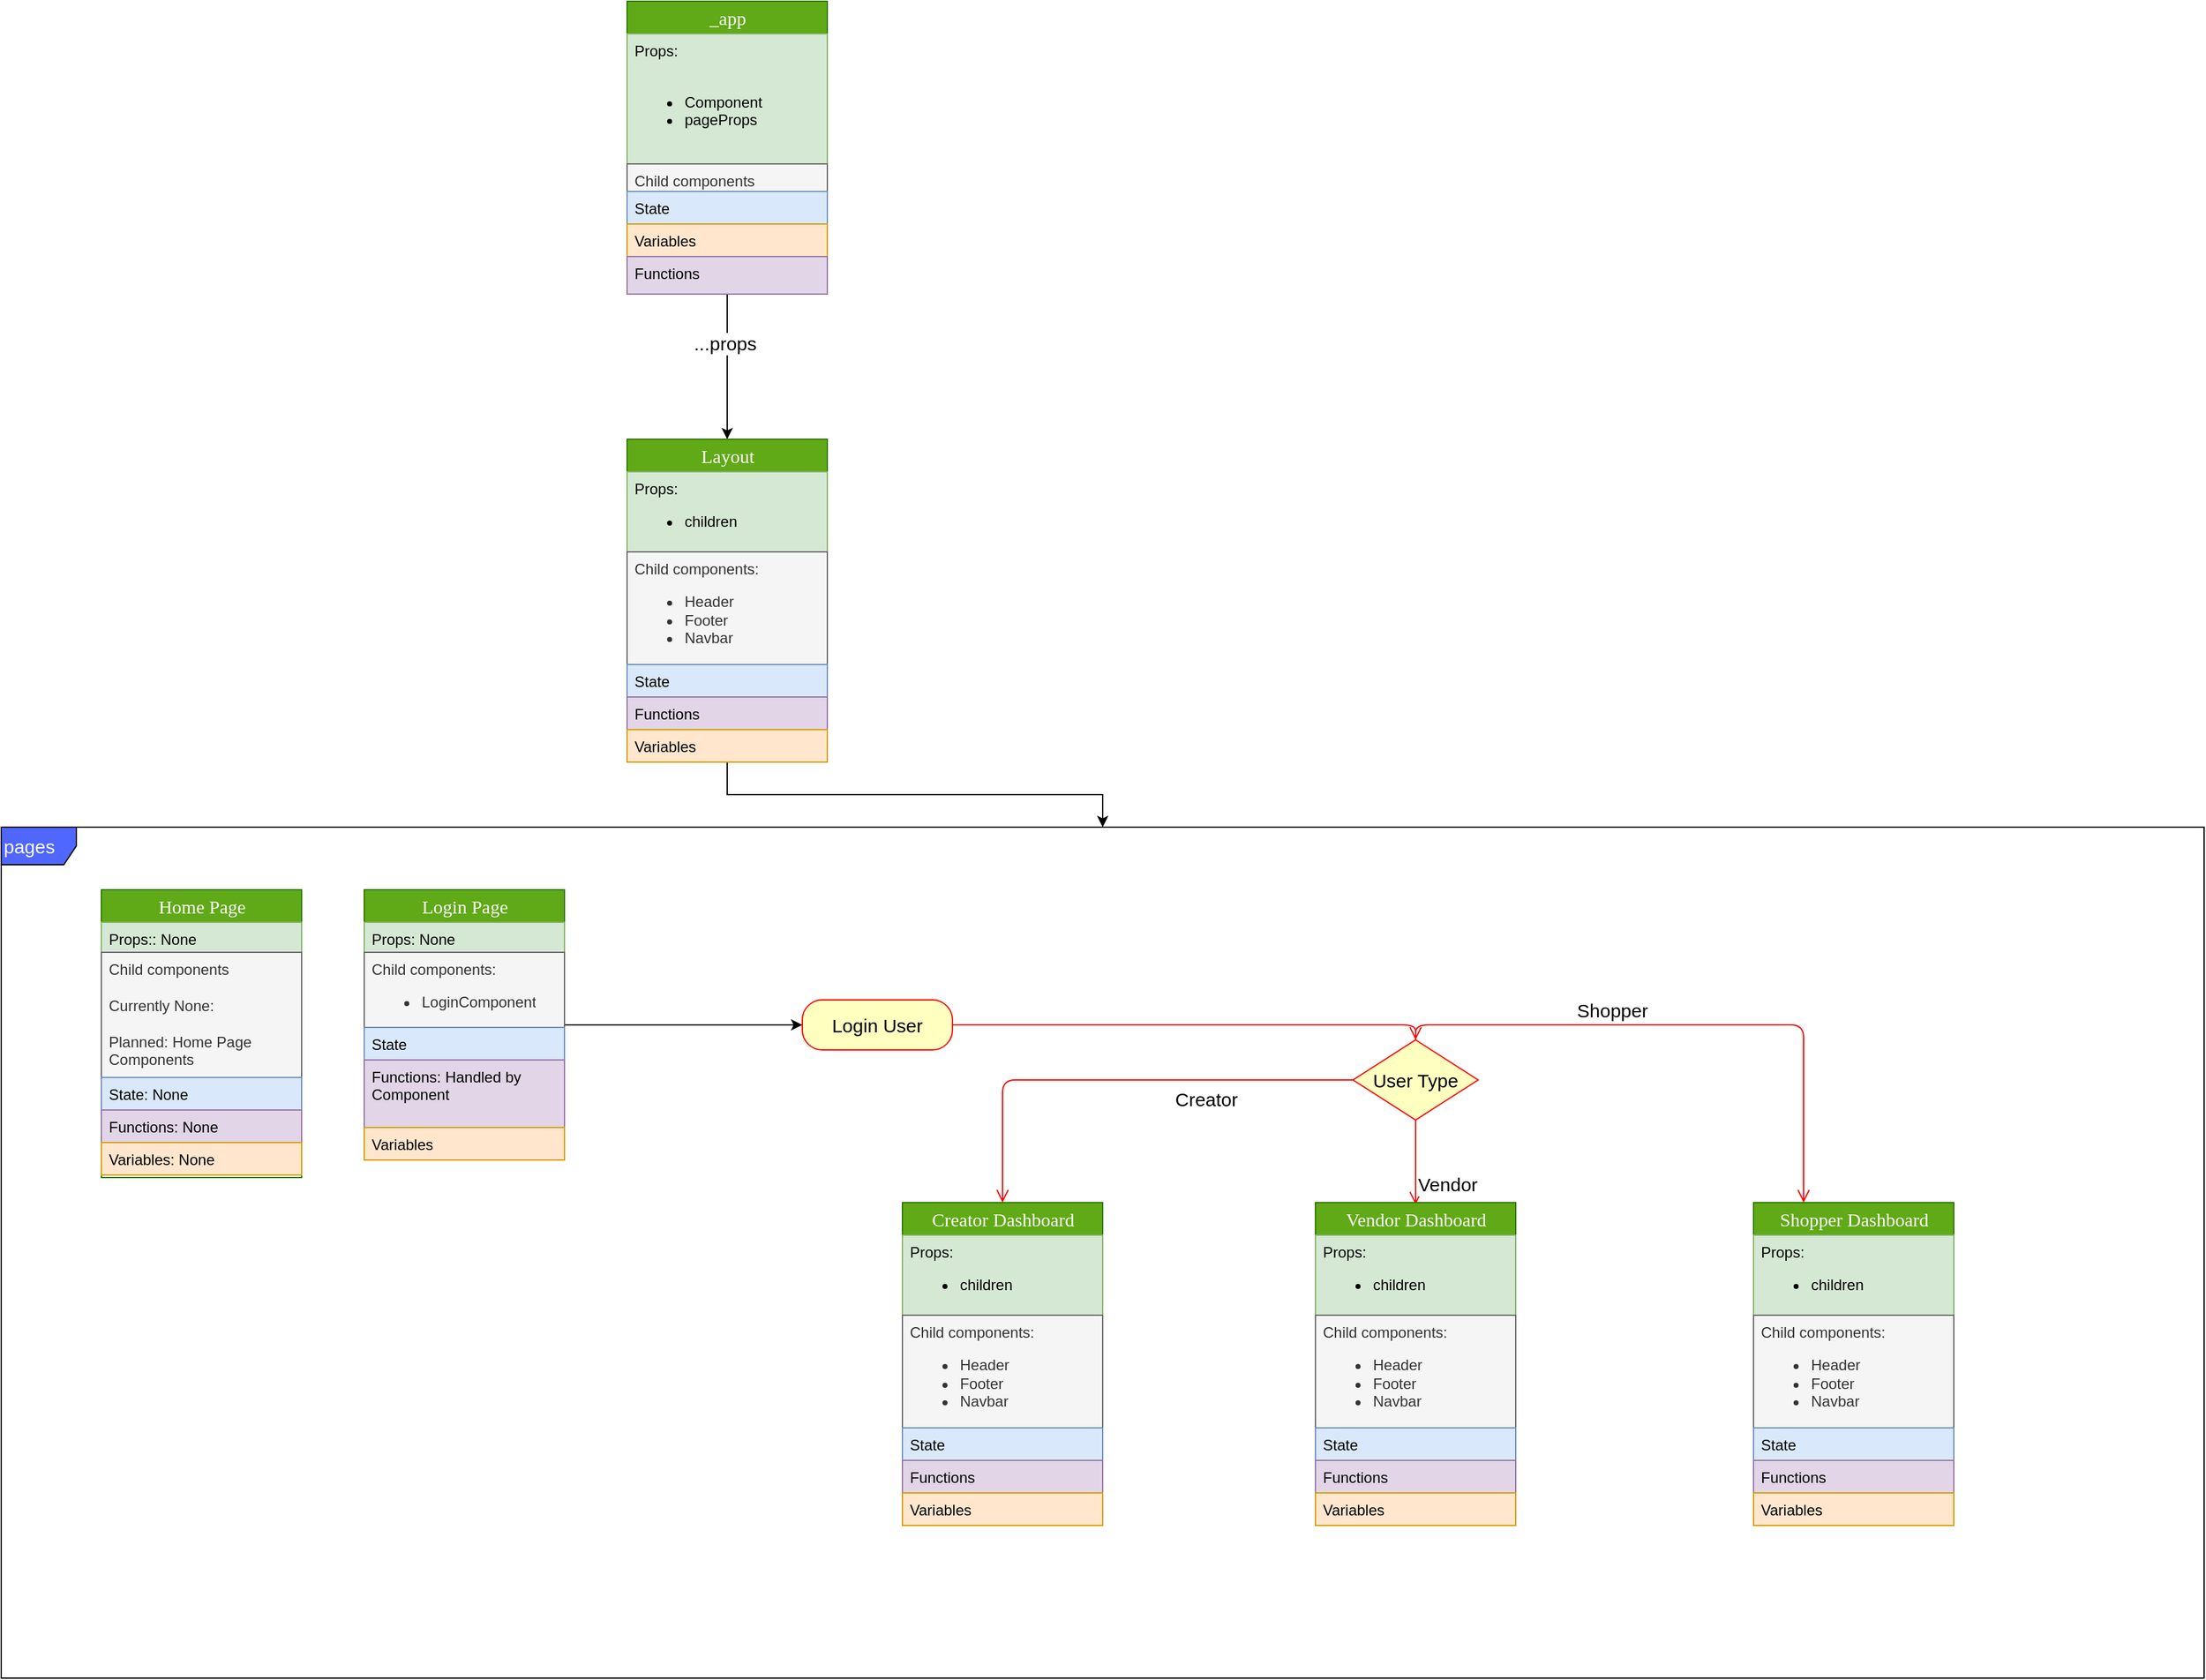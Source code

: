 <mxfile version="14.9.4" type="github">
  <diagram name="Page-1" id="c4acf3e9-155e-7222-9cf6-157b1a14988f">
    <mxGraphModel dx="3064" dy="787" grid="1" gridSize="10" guides="1" tooltips="1" connect="1" arrows="1" fold="1" page="1" pageScale="1" pageWidth="850" pageHeight="1100" background="none" math="0" shadow="0">
      <root>
        <mxCell id="0" />
        <mxCell id="1" parent="0" />
        <mxCell id="QjU3JXXY-2pWFs3UZOMo-84" value="&lt;font color=&quot;#ffffff&quot;&gt;pages&lt;/font&gt;" style="shape=umlFrame;whiteSpace=wrap;html=1;rounded=0;sketch=0;fontSize=15;fillColor=#4F67FF;align=left;" vertex="1" parent="1">
          <mxGeometry x="-100" y="940" width="1760" height="680" as="geometry" />
        </mxCell>
        <mxCell id="QjU3JXXY-2pWFs3UZOMo-28" style="edgeStyle=orthogonalEdgeStyle;rounded=0;orthogonalLoop=1;jettySize=auto;html=1;entryX=0.5;entryY=0;entryDx=0;entryDy=0;fontSize=15;" edge="1" parent="1" source="QjU3JXXY-2pWFs3UZOMo-2" target="QjU3JXXY-2pWFs3UZOMo-15">
          <mxGeometry relative="1" as="geometry" />
        </mxCell>
        <mxCell id="QjU3JXXY-2pWFs3UZOMo-29" value="...props" style="edgeLabel;html=1;align=center;verticalAlign=middle;resizable=0;points=[];fontSize=15;" vertex="1" connectable="0" parent="QjU3JXXY-2pWFs3UZOMo-28">
          <mxGeometry x="-0.336" y="-2" relative="1" as="geometry">
            <mxPoint as="offset" />
          </mxGeometry>
        </mxCell>
        <mxCell id="QjU3JXXY-2pWFs3UZOMo-2" value="_app" style="swimlane;html=1;fontStyle=0;childLayout=stackLayout;horizontal=1;startSize=26;fillColor=#60a917;horizontalStack=0;resizeParent=1;resizeLast=0;collapsible=1;marginBottom=0;swimlaneFillColor=#ffffff;rounded=0;shadow=0;comic=0;labelBackgroundColor=none;strokeWidth=1;fontFamily=Verdana;fontSize=15;align=center;strokeColor=#2D7600;fontColor=#ffffff;" vertex="1" parent="1">
          <mxGeometry x="400" y="280" width="160" height="234" as="geometry" />
        </mxCell>
        <mxCell id="QjU3JXXY-2pWFs3UZOMo-27" value="Props:&lt;br&gt;&lt;br&gt;&lt;ul&gt;&lt;li&gt;Component&lt;/li&gt;&lt;li&gt;pageProps&lt;/li&gt;&lt;/ul&gt;" style="text;html=1;strokeColor=#82b366;align=left;verticalAlign=top;spacingLeft=4;spacingRight=4;whiteSpace=wrap;overflow=hidden;rotatable=0;points=[[0,0.5],[1,0.5]];portConstraint=eastwest;sketch=0;rounded=0;fillColor=#d5e8d4;" vertex="1" parent="QjU3JXXY-2pWFs3UZOMo-2">
          <mxGeometry y="26" width="160" height="104" as="geometry" />
        </mxCell>
        <mxCell id="QjU3JXXY-2pWFs3UZOMo-3" value="Child components" style="text;html=1;strokeColor=#666666;align=left;verticalAlign=top;spacingLeft=4;spacingRight=4;whiteSpace=wrap;overflow=hidden;rotatable=0;points=[[0,0.5],[1,0.5]];portConstraint=eastwest;sketch=0;rounded=0;fillColor=#f5f5f5;fontColor=#333333;" vertex="1" parent="QjU3JXXY-2pWFs3UZOMo-2">
          <mxGeometry y="130" width="160" height="22" as="geometry" />
        </mxCell>
        <mxCell id="QjU3JXXY-2pWFs3UZOMo-4" value="State" style="text;html=1;strokeColor=#6c8ebf;fillColor=#dae8fc;align=left;verticalAlign=top;spacingLeft=4;spacingRight=4;whiteSpace=wrap;overflow=hidden;rotatable=0;points=[[0,0.5],[1,0.5]];portConstraint=eastwest;" vertex="1" parent="QjU3JXXY-2pWFs3UZOMo-2">
          <mxGeometry y="152" width="160" height="26" as="geometry" />
        </mxCell>
        <mxCell id="QjU3JXXY-2pWFs3UZOMo-5" value="Variables&amp;nbsp;" style="text;html=1;strokeColor=#d79b00;fillColor=#ffe6cc;align=left;verticalAlign=top;spacingLeft=4;spacingRight=4;whiteSpace=wrap;overflow=hidden;rotatable=0;points=[[0,0.5],[1,0.5]];portConstraint=eastwest;" vertex="1" parent="QjU3JXXY-2pWFs3UZOMo-2">
          <mxGeometry y="178" width="160" height="26" as="geometry" />
        </mxCell>
        <mxCell id="QjU3JXXY-2pWFs3UZOMo-14" value="Functions&lt;br&gt;" style="text;html=1;strokeColor=#9673a6;fillColor=#e1d5e7;align=left;verticalAlign=top;spacingLeft=4;spacingRight=4;whiteSpace=wrap;overflow=hidden;rotatable=0;points=[[0,0.5],[1,0.5]];portConstraint=eastwest;" vertex="1" parent="QjU3JXXY-2pWFs3UZOMo-2">
          <mxGeometry y="204" width="160" height="30" as="geometry" />
        </mxCell>
        <mxCell id="QjU3JXXY-2pWFs3UZOMo-86" style="edgeStyle=orthogonalEdgeStyle;rounded=0;orthogonalLoop=1;jettySize=auto;html=1;fontSize=15;" edge="1" parent="1" source="QjU3JXXY-2pWFs3UZOMo-15" target="QjU3JXXY-2pWFs3UZOMo-84">
          <mxGeometry relative="1" as="geometry" />
        </mxCell>
        <mxCell id="QjU3JXXY-2pWFs3UZOMo-15" value="Layout" style="swimlane;html=1;fontStyle=0;childLayout=stackLayout;horizontal=1;startSize=26;fillColor=#60a917;horizontalStack=0;resizeParent=1;resizeLast=0;collapsible=1;marginBottom=0;swimlaneFillColor=#ffffff;rounded=0;shadow=0;comic=0;labelBackgroundColor=none;strokeWidth=1;fontFamily=Verdana;fontSize=15;align=center;strokeColor=#2D7600;fontColor=#ffffff;" vertex="1" parent="1">
          <mxGeometry x="400" y="630" width="160" height="258" as="geometry" />
        </mxCell>
        <mxCell id="QjU3JXXY-2pWFs3UZOMo-31" value="Props:&lt;br&gt;&lt;ul&gt;&lt;li&gt;children&lt;/li&gt;&lt;/ul&gt;" style="text;html=1;strokeColor=#82b366;align=left;verticalAlign=top;spacingLeft=4;spacingRight=4;whiteSpace=wrap;overflow=hidden;rotatable=0;points=[[0,0.5],[1,0.5]];portConstraint=eastwest;sketch=0;rounded=0;fillColor=#d5e8d4;" vertex="1" parent="QjU3JXXY-2pWFs3UZOMo-15">
          <mxGeometry y="26" width="160" height="64" as="geometry" />
        </mxCell>
        <mxCell id="QjU3JXXY-2pWFs3UZOMo-16" value="Child components:&lt;br&gt;&lt;ul&gt;&lt;li&gt;Header&lt;/li&gt;&lt;li&gt;Footer&lt;/li&gt;&lt;li&gt;Navbar&lt;/li&gt;&lt;/ul&gt;" style="text;html=1;strokeColor=#666666;align=left;verticalAlign=top;spacingLeft=4;spacingRight=4;whiteSpace=wrap;overflow=hidden;rotatable=0;points=[[0,0.5],[1,0.5]];portConstraint=eastwest;sketch=0;rounded=0;fillColor=#f5f5f5;fontColor=#333333;" vertex="1" parent="QjU3JXXY-2pWFs3UZOMo-15">
          <mxGeometry y="90" width="160" height="90" as="geometry" />
        </mxCell>
        <mxCell id="QjU3JXXY-2pWFs3UZOMo-17" value="State" style="text;html=1;strokeColor=#6c8ebf;fillColor=#dae8fc;align=left;verticalAlign=top;spacingLeft=4;spacingRight=4;whiteSpace=wrap;overflow=hidden;rotatable=0;points=[[0,0.5],[1,0.5]];portConstraint=eastwest;" vertex="1" parent="QjU3JXXY-2pWFs3UZOMo-15">
          <mxGeometry y="180" width="160" height="26" as="geometry" />
        </mxCell>
        <mxCell id="QjU3JXXY-2pWFs3UZOMo-19" value="Functions&lt;br&gt;" style="text;html=1;strokeColor=#9673a6;fillColor=#e1d5e7;align=left;verticalAlign=top;spacingLeft=4;spacingRight=4;whiteSpace=wrap;overflow=hidden;rotatable=0;points=[[0,0.5],[1,0.5]];portConstraint=eastwest;" vertex="1" parent="QjU3JXXY-2pWFs3UZOMo-15">
          <mxGeometry y="206" width="160" height="26" as="geometry" />
        </mxCell>
        <mxCell id="QjU3JXXY-2pWFs3UZOMo-18" value="Variables&amp;nbsp;" style="text;html=1;strokeColor=#d79b00;fillColor=#ffe6cc;align=left;verticalAlign=top;spacingLeft=4;spacingRight=4;whiteSpace=wrap;overflow=hidden;rotatable=0;points=[[0,0.5],[1,0.5]];portConstraint=eastwest;" vertex="1" parent="QjU3JXXY-2pWFs3UZOMo-15">
          <mxGeometry y="232" width="160" height="26" as="geometry" />
        </mxCell>
        <mxCell id="QjU3JXXY-2pWFs3UZOMo-42" value="Home Page" style="swimlane;html=1;fontStyle=0;childLayout=stackLayout;horizontal=1;startSize=26;fillColor=#60a917;horizontalStack=0;resizeParent=1;resizeLast=0;collapsible=1;marginBottom=0;swimlaneFillColor=#ffffff;rounded=0;shadow=0;comic=0;labelBackgroundColor=none;strokeWidth=1;fontFamily=Verdana;fontSize=15;align=center;strokeColor=#2D7600;fontColor=#ffffff;" vertex="1" parent="1">
          <mxGeometry x="-20" y="990" width="160" height="230" as="geometry" />
        </mxCell>
        <mxCell id="QjU3JXXY-2pWFs3UZOMo-43" value="Props:: None&lt;br&gt;" style="text;html=1;strokeColor=#82b366;align=left;verticalAlign=top;spacingLeft=4;spacingRight=4;whiteSpace=wrap;overflow=hidden;rotatable=0;points=[[0,0.5],[1,0.5]];portConstraint=eastwest;sketch=0;rounded=0;fillColor=#d5e8d4;" vertex="1" parent="QjU3JXXY-2pWFs3UZOMo-42">
          <mxGeometry y="26" width="160" height="24" as="geometry" />
        </mxCell>
        <mxCell id="QjU3JXXY-2pWFs3UZOMo-44" value="Child components&lt;br&gt;&lt;br&gt;Currently None:&lt;br&gt;&lt;br&gt;Planned: Home Page Components" style="text;html=1;strokeColor=#666666;align=left;verticalAlign=top;spacingLeft=4;spacingRight=4;whiteSpace=wrap;overflow=hidden;rotatable=0;points=[[0,0.5],[1,0.5]];portConstraint=eastwest;sketch=0;rounded=0;fillColor=#f5f5f5;fontColor=#333333;" vertex="1" parent="QjU3JXXY-2pWFs3UZOMo-42">
          <mxGeometry y="50" width="160" height="100" as="geometry" />
        </mxCell>
        <mxCell id="QjU3JXXY-2pWFs3UZOMo-45" value="State: None" style="text;html=1;strokeColor=#6c8ebf;fillColor=#dae8fc;align=left;verticalAlign=top;spacingLeft=4;spacingRight=4;whiteSpace=wrap;overflow=hidden;rotatable=0;points=[[0,0.5],[1,0.5]];portConstraint=eastwest;" vertex="1" parent="QjU3JXXY-2pWFs3UZOMo-42">
          <mxGeometry y="150" width="160" height="26" as="geometry" />
        </mxCell>
        <mxCell id="QjU3JXXY-2pWFs3UZOMo-46" value="Functions: None" style="text;html=1;strokeColor=#9673a6;fillColor=#e1d5e7;align=left;verticalAlign=top;spacingLeft=4;spacingRight=4;whiteSpace=wrap;overflow=hidden;rotatable=0;points=[[0,0.5],[1,0.5]];portConstraint=eastwest;" vertex="1" parent="QjU3JXXY-2pWFs3UZOMo-42">
          <mxGeometry y="176" width="160" height="26" as="geometry" />
        </mxCell>
        <mxCell id="QjU3JXXY-2pWFs3UZOMo-47" value="Variables: None&lt;br&gt;" style="text;html=1;strokeColor=#d79b00;fillColor=#ffe6cc;align=left;verticalAlign=top;spacingLeft=4;spacingRight=4;whiteSpace=wrap;overflow=hidden;rotatable=0;points=[[0,0.5],[1,0.5]];portConstraint=eastwest;" vertex="1" parent="QjU3JXXY-2pWFs3UZOMo-42">
          <mxGeometry y="202" width="160" height="26" as="geometry" />
        </mxCell>
        <mxCell id="QjU3JXXY-2pWFs3UZOMo-53" value="Shopper Dashboard" style="swimlane;html=1;fontStyle=0;childLayout=stackLayout;horizontal=1;startSize=26;fillColor=#60a917;horizontalStack=0;resizeParent=1;resizeLast=0;collapsible=1;marginBottom=0;swimlaneFillColor=#ffffff;rounded=0;shadow=0;comic=0;labelBackgroundColor=none;strokeWidth=1;fontFamily=Verdana;fontSize=15;align=center;strokeColor=#2D7600;fontColor=#ffffff;" vertex="1" parent="1">
          <mxGeometry x="1300" y="1240" width="160" height="258" as="geometry" />
        </mxCell>
        <mxCell id="QjU3JXXY-2pWFs3UZOMo-54" value="Props:&lt;br&gt;&lt;ul&gt;&lt;li&gt;children&lt;/li&gt;&lt;/ul&gt;" style="text;html=1;strokeColor=#82b366;align=left;verticalAlign=top;spacingLeft=4;spacingRight=4;whiteSpace=wrap;overflow=hidden;rotatable=0;points=[[0,0.5],[1,0.5]];portConstraint=eastwest;sketch=0;rounded=0;fillColor=#d5e8d4;" vertex="1" parent="QjU3JXXY-2pWFs3UZOMo-53">
          <mxGeometry y="26" width="160" height="64" as="geometry" />
        </mxCell>
        <mxCell id="QjU3JXXY-2pWFs3UZOMo-55" value="Child components:&lt;br&gt;&lt;ul&gt;&lt;li&gt;Header&lt;/li&gt;&lt;li&gt;Footer&lt;/li&gt;&lt;li&gt;Navbar&lt;/li&gt;&lt;/ul&gt;" style="text;html=1;strokeColor=#666666;align=left;verticalAlign=top;spacingLeft=4;spacingRight=4;whiteSpace=wrap;overflow=hidden;rotatable=0;points=[[0,0.5],[1,0.5]];portConstraint=eastwest;sketch=0;rounded=0;fillColor=#f5f5f5;fontColor=#333333;" vertex="1" parent="QjU3JXXY-2pWFs3UZOMo-53">
          <mxGeometry y="90" width="160" height="90" as="geometry" />
        </mxCell>
        <mxCell id="QjU3JXXY-2pWFs3UZOMo-56" value="State" style="text;html=1;strokeColor=#6c8ebf;fillColor=#dae8fc;align=left;verticalAlign=top;spacingLeft=4;spacingRight=4;whiteSpace=wrap;overflow=hidden;rotatable=0;points=[[0,0.5],[1,0.5]];portConstraint=eastwest;" vertex="1" parent="QjU3JXXY-2pWFs3UZOMo-53">
          <mxGeometry y="180" width="160" height="26" as="geometry" />
        </mxCell>
        <mxCell id="QjU3JXXY-2pWFs3UZOMo-57" value="Functions&lt;br&gt;" style="text;html=1;strokeColor=#9673a6;fillColor=#e1d5e7;align=left;verticalAlign=top;spacingLeft=4;spacingRight=4;whiteSpace=wrap;overflow=hidden;rotatable=0;points=[[0,0.5],[1,0.5]];portConstraint=eastwest;" vertex="1" parent="QjU3JXXY-2pWFs3UZOMo-53">
          <mxGeometry y="206" width="160" height="26" as="geometry" />
        </mxCell>
        <mxCell id="QjU3JXXY-2pWFs3UZOMo-58" value="Variables&amp;nbsp;" style="text;html=1;strokeColor=#d79b00;fillColor=#ffe6cc;align=left;verticalAlign=top;spacingLeft=4;spacingRight=4;whiteSpace=wrap;overflow=hidden;rotatable=0;points=[[0,0.5],[1,0.5]];portConstraint=eastwest;" vertex="1" parent="QjU3JXXY-2pWFs3UZOMo-53">
          <mxGeometry y="232" width="160" height="26" as="geometry" />
        </mxCell>
        <mxCell id="QjU3JXXY-2pWFs3UZOMo-94" style="edgeStyle=orthogonalEdgeStyle;rounded=0;orthogonalLoop=1;jettySize=auto;html=1;fontSize=15;" edge="1" parent="1" source="QjU3JXXY-2pWFs3UZOMo-60" target="QjU3JXXY-2pWFs3UZOMo-92">
          <mxGeometry relative="1" as="geometry" />
        </mxCell>
        <mxCell id="QjU3JXXY-2pWFs3UZOMo-60" value="Login Page" style="swimlane;html=1;fontStyle=0;childLayout=stackLayout;horizontal=1;startSize=26;fillColor=#60a917;horizontalStack=0;resizeParent=1;resizeLast=0;collapsible=1;marginBottom=0;swimlaneFillColor=#ffffff;rounded=0;shadow=0;comic=0;labelBackgroundColor=none;strokeWidth=1;fontFamily=Verdana;fontSize=15;align=center;strokeColor=#2D7600;fontColor=#ffffff;" vertex="1" parent="1">
          <mxGeometry x="190" y="990" width="160" height="216" as="geometry" />
        </mxCell>
        <mxCell id="QjU3JXXY-2pWFs3UZOMo-61" value="Props: None" style="text;html=1;strokeColor=#82b366;align=left;verticalAlign=top;spacingLeft=4;spacingRight=4;whiteSpace=wrap;overflow=hidden;rotatable=0;points=[[0,0.5],[1,0.5]];portConstraint=eastwest;sketch=0;rounded=0;fillColor=#d5e8d4;" vertex="1" parent="QjU3JXXY-2pWFs3UZOMo-60">
          <mxGeometry y="26" width="160" height="24" as="geometry" />
        </mxCell>
        <mxCell id="QjU3JXXY-2pWFs3UZOMo-62" value="Child components:&lt;br&gt;&lt;ul&gt;&lt;li&gt;LoginComponent&lt;/li&gt;&lt;/ul&gt;" style="text;html=1;strokeColor=#666666;align=left;verticalAlign=top;spacingLeft=4;spacingRight=4;whiteSpace=wrap;overflow=hidden;rotatable=0;points=[[0,0.5],[1,0.5]];portConstraint=eastwest;sketch=0;rounded=0;fillColor=#f5f5f5;fontColor=#333333;" vertex="1" parent="QjU3JXXY-2pWFs3UZOMo-60">
          <mxGeometry y="50" width="160" height="60" as="geometry" />
        </mxCell>
        <mxCell id="QjU3JXXY-2pWFs3UZOMo-63" value="State" style="text;html=1;strokeColor=#6c8ebf;fillColor=#dae8fc;align=left;verticalAlign=top;spacingLeft=4;spacingRight=4;whiteSpace=wrap;overflow=hidden;rotatable=0;points=[[0,0.5],[1,0.5]];portConstraint=eastwest;" vertex="1" parent="QjU3JXXY-2pWFs3UZOMo-60">
          <mxGeometry y="110" width="160" height="26" as="geometry" />
        </mxCell>
        <mxCell id="QjU3JXXY-2pWFs3UZOMo-64" value="Functions: Handled by Component" style="text;html=1;strokeColor=#9673a6;fillColor=#e1d5e7;align=left;verticalAlign=top;spacingLeft=4;spacingRight=4;whiteSpace=wrap;overflow=hidden;rotatable=0;points=[[0,0.5],[1,0.5]];portConstraint=eastwest;" vertex="1" parent="QjU3JXXY-2pWFs3UZOMo-60">
          <mxGeometry y="136" width="160" height="54" as="geometry" />
        </mxCell>
        <mxCell id="QjU3JXXY-2pWFs3UZOMo-65" value="Variables&amp;nbsp;" style="text;html=1;strokeColor=#d79b00;fillColor=#ffe6cc;align=left;verticalAlign=top;spacingLeft=4;spacingRight=4;whiteSpace=wrap;overflow=hidden;rotatable=0;points=[[0,0.5],[1,0.5]];portConstraint=eastwest;" vertex="1" parent="QjU3JXXY-2pWFs3UZOMo-60">
          <mxGeometry y="190" width="160" height="26" as="geometry" />
        </mxCell>
        <mxCell id="QjU3JXXY-2pWFs3UZOMo-92" value="Login User" style="rounded=1;whiteSpace=wrap;html=1;arcSize=40;fontColor=#000000;fillColor=#ffffc0;strokeColor=#ff0000;sketch=0;fontSize=15;align=center;" vertex="1" parent="1">
          <mxGeometry x="540" y="1078" width="120" height="40" as="geometry" />
        </mxCell>
        <mxCell id="QjU3JXXY-2pWFs3UZOMo-93" value="" style="edgeStyle=orthogonalEdgeStyle;html=1;verticalAlign=bottom;endArrow=open;endSize=8;strokeColor=#ff0000;fontSize=15;entryX=0.5;entryY=0;entryDx=0;entryDy=0;" edge="1" source="QjU3JXXY-2pWFs3UZOMo-92" parent="1" target="QjU3JXXY-2pWFs3UZOMo-95">
          <mxGeometry relative="1" as="geometry">
            <mxPoint x="600" y="1163" as="targetPoint" />
          </mxGeometry>
        </mxCell>
        <mxCell id="QjU3JXXY-2pWFs3UZOMo-95" value="User Type" style="rhombus;whiteSpace=wrap;html=1;fillColor=#ffffc0;strokeColor=#ff0000;rounded=0;sketch=0;fontSize=15;align=center;" vertex="1" parent="1">
          <mxGeometry x="980" y="1110" width="100" height="64" as="geometry" />
        </mxCell>
        <mxCell id="QjU3JXXY-2pWFs3UZOMo-96" value="Shopper" style="edgeStyle=orthogonalEdgeStyle;html=1;align=left;verticalAlign=bottom;endArrow=open;endSize=8;strokeColor=#ff0000;fontSize=15;" edge="1" source="QjU3JXXY-2pWFs3UZOMo-95" parent="1" target="QjU3JXXY-2pWFs3UZOMo-53">
          <mxGeometry x="-0.403" relative="1" as="geometry">
            <mxPoint x="740" y="1186" as="targetPoint" />
            <Array as="points">
              <mxPoint x="1340" y="1098" />
            </Array>
            <mxPoint as="offset" />
          </mxGeometry>
        </mxCell>
        <mxCell id="QjU3JXXY-2pWFs3UZOMo-97" value="Vendor" style="edgeStyle=orthogonalEdgeStyle;html=1;align=left;verticalAlign=top;endArrow=open;endSize=8;strokeColor=#ff0000;fontSize=15;entryX=0.5;entryY=0.006;entryDx=0;entryDy=0;entryPerimeter=0;" edge="1" source="QjU3JXXY-2pWFs3UZOMo-95" parent="1" target="QjU3JXXY-2pWFs3UZOMo-106">
          <mxGeometry x="0.066" relative="1" as="geometry">
            <mxPoint x="600" y="1266" as="targetPoint" />
            <mxPoint as="offset" />
          </mxGeometry>
        </mxCell>
        <mxCell id="QjU3JXXY-2pWFs3UZOMo-103" value="Creator" style="edgeStyle=orthogonalEdgeStyle;html=1;align=left;verticalAlign=top;endArrow=open;endSize=8;strokeColor=#ff0000;fontSize=15;exitX=0;exitY=0.5;exitDx=0;exitDy=0;" edge="1" parent="1" source="QjU3JXXY-2pWFs3UZOMo-95" target="QjU3JXXY-2pWFs3UZOMo-112">
          <mxGeometry x="-0.239" relative="1" as="geometry">
            <mxPoint x="500" y="1276" as="targetPoint" />
            <mxPoint x="610" y="1240" as="sourcePoint" />
            <Array as="points">
              <mxPoint x="700" y="1142" />
            </Array>
            <mxPoint as="offset" />
          </mxGeometry>
        </mxCell>
        <mxCell id="QjU3JXXY-2pWFs3UZOMo-106" value="Vendor Dashboard" style="swimlane;html=1;fontStyle=0;childLayout=stackLayout;horizontal=1;startSize=26;fillColor=#60a917;horizontalStack=0;resizeParent=1;resizeLast=0;collapsible=1;marginBottom=0;swimlaneFillColor=#ffffff;rounded=0;shadow=0;comic=0;labelBackgroundColor=none;strokeWidth=1;fontFamily=Verdana;fontSize=15;align=center;strokeColor=#2D7600;fontColor=#ffffff;" vertex="1" parent="1">
          <mxGeometry x="950" y="1240" width="160" height="258" as="geometry" />
        </mxCell>
        <mxCell id="QjU3JXXY-2pWFs3UZOMo-107" value="Props:&lt;br&gt;&lt;ul&gt;&lt;li&gt;children&lt;/li&gt;&lt;/ul&gt;" style="text;html=1;strokeColor=#82b366;align=left;verticalAlign=top;spacingLeft=4;spacingRight=4;whiteSpace=wrap;overflow=hidden;rotatable=0;points=[[0,0.5],[1,0.5]];portConstraint=eastwest;sketch=0;rounded=0;fillColor=#d5e8d4;" vertex="1" parent="QjU3JXXY-2pWFs3UZOMo-106">
          <mxGeometry y="26" width="160" height="64" as="geometry" />
        </mxCell>
        <mxCell id="QjU3JXXY-2pWFs3UZOMo-108" value="Child components:&lt;br&gt;&lt;ul&gt;&lt;li&gt;Header&lt;/li&gt;&lt;li&gt;Footer&lt;/li&gt;&lt;li&gt;Navbar&lt;/li&gt;&lt;/ul&gt;" style="text;html=1;strokeColor=#666666;align=left;verticalAlign=top;spacingLeft=4;spacingRight=4;whiteSpace=wrap;overflow=hidden;rotatable=0;points=[[0,0.5],[1,0.5]];portConstraint=eastwest;sketch=0;rounded=0;fillColor=#f5f5f5;fontColor=#333333;" vertex="1" parent="QjU3JXXY-2pWFs3UZOMo-106">
          <mxGeometry y="90" width="160" height="90" as="geometry" />
        </mxCell>
        <mxCell id="QjU3JXXY-2pWFs3UZOMo-109" value="State" style="text;html=1;strokeColor=#6c8ebf;fillColor=#dae8fc;align=left;verticalAlign=top;spacingLeft=4;spacingRight=4;whiteSpace=wrap;overflow=hidden;rotatable=0;points=[[0,0.5],[1,0.5]];portConstraint=eastwest;" vertex="1" parent="QjU3JXXY-2pWFs3UZOMo-106">
          <mxGeometry y="180" width="160" height="26" as="geometry" />
        </mxCell>
        <mxCell id="QjU3JXXY-2pWFs3UZOMo-110" value="Functions&lt;br&gt;" style="text;html=1;strokeColor=#9673a6;fillColor=#e1d5e7;align=left;verticalAlign=top;spacingLeft=4;spacingRight=4;whiteSpace=wrap;overflow=hidden;rotatable=0;points=[[0,0.5],[1,0.5]];portConstraint=eastwest;" vertex="1" parent="QjU3JXXY-2pWFs3UZOMo-106">
          <mxGeometry y="206" width="160" height="26" as="geometry" />
        </mxCell>
        <mxCell id="QjU3JXXY-2pWFs3UZOMo-111" value="Variables&amp;nbsp;" style="text;html=1;strokeColor=#d79b00;fillColor=#ffe6cc;align=left;verticalAlign=top;spacingLeft=4;spacingRight=4;whiteSpace=wrap;overflow=hidden;rotatable=0;points=[[0,0.5],[1,0.5]];portConstraint=eastwest;" vertex="1" parent="QjU3JXXY-2pWFs3UZOMo-106">
          <mxGeometry y="232" width="160" height="26" as="geometry" />
        </mxCell>
        <mxCell id="QjU3JXXY-2pWFs3UZOMo-112" value="Creator Dashboard" style="swimlane;html=1;fontStyle=0;childLayout=stackLayout;horizontal=1;startSize=26;fillColor=#60a917;horizontalStack=0;resizeParent=1;resizeLast=0;collapsible=1;marginBottom=0;swimlaneFillColor=#ffffff;rounded=0;shadow=0;comic=0;labelBackgroundColor=none;strokeWidth=1;fontFamily=Verdana;fontSize=15;align=center;strokeColor=#2D7600;fontColor=#ffffff;" vertex="1" parent="1">
          <mxGeometry x="620" y="1240" width="160" height="258" as="geometry" />
        </mxCell>
        <mxCell id="QjU3JXXY-2pWFs3UZOMo-113" value="Props:&lt;br&gt;&lt;ul&gt;&lt;li&gt;children&lt;/li&gt;&lt;/ul&gt;" style="text;html=1;strokeColor=#82b366;align=left;verticalAlign=top;spacingLeft=4;spacingRight=4;whiteSpace=wrap;overflow=hidden;rotatable=0;points=[[0,0.5],[1,0.5]];portConstraint=eastwest;sketch=0;rounded=0;fillColor=#d5e8d4;" vertex="1" parent="QjU3JXXY-2pWFs3UZOMo-112">
          <mxGeometry y="26" width="160" height="64" as="geometry" />
        </mxCell>
        <mxCell id="QjU3JXXY-2pWFs3UZOMo-114" value="Child components:&lt;br&gt;&lt;ul&gt;&lt;li&gt;Header&lt;/li&gt;&lt;li&gt;Footer&lt;/li&gt;&lt;li&gt;Navbar&lt;/li&gt;&lt;/ul&gt;" style="text;html=1;strokeColor=#666666;align=left;verticalAlign=top;spacingLeft=4;spacingRight=4;whiteSpace=wrap;overflow=hidden;rotatable=0;points=[[0,0.5],[1,0.5]];portConstraint=eastwest;sketch=0;rounded=0;fillColor=#f5f5f5;fontColor=#333333;" vertex="1" parent="QjU3JXXY-2pWFs3UZOMo-112">
          <mxGeometry y="90" width="160" height="90" as="geometry" />
        </mxCell>
        <mxCell id="QjU3JXXY-2pWFs3UZOMo-115" value="State" style="text;html=1;strokeColor=#6c8ebf;fillColor=#dae8fc;align=left;verticalAlign=top;spacingLeft=4;spacingRight=4;whiteSpace=wrap;overflow=hidden;rotatable=0;points=[[0,0.5],[1,0.5]];portConstraint=eastwest;" vertex="1" parent="QjU3JXXY-2pWFs3UZOMo-112">
          <mxGeometry y="180" width="160" height="26" as="geometry" />
        </mxCell>
        <mxCell id="QjU3JXXY-2pWFs3UZOMo-116" value="Functions&lt;br&gt;" style="text;html=1;strokeColor=#9673a6;fillColor=#e1d5e7;align=left;verticalAlign=top;spacingLeft=4;spacingRight=4;whiteSpace=wrap;overflow=hidden;rotatable=0;points=[[0,0.5],[1,0.5]];portConstraint=eastwest;" vertex="1" parent="QjU3JXXY-2pWFs3UZOMo-112">
          <mxGeometry y="206" width="160" height="26" as="geometry" />
        </mxCell>
        <mxCell id="QjU3JXXY-2pWFs3UZOMo-117" value="Variables&amp;nbsp;" style="text;html=1;strokeColor=#d79b00;fillColor=#ffe6cc;align=left;verticalAlign=top;spacingLeft=4;spacingRight=4;whiteSpace=wrap;overflow=hidden;rotatable=0;points=[[0,0.5],[1,0.5]];portConstraint=eastwest;" vertex="1" parent="QjU3JXXY-2pWFs3UZOMo-112">
          <mxGeometry y="232" width="160" height="26" as="geometry" />
        </mxCell>
      </root>
    </mxGraphModel>
  </diagram>
</mxfile>
